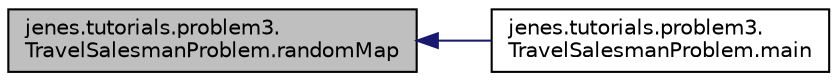 digraph "jenes.tutorials.problem3.TravelSalesmanProblem.randomMap"
{
  edge [fontname="Helvetica",fontsize="10",labelfontname="Helvetica",labelfontsize="10"];
  node [fontname="Helvetica",fontsize="10",shape=record];
  rankdir="LR";
  Node1 [label="jenes.tutorials.problem3.\lTravelSalesmanProblem.randomMap",height=0.2,width=0.4,color="black", fillcolor="grey75", style="filled" fontcolor="black"];
  Node1 -> Node2 [dir="back",color="midnightblue",fontsize="10",style="solid"];
  Node2 [label="jenes.tutorials.problem3.\lTravelSalesmanProblem.main",height=0.2,width=0.4,color="black", fillcolor="white", style="filled",URL="$classjenes_1_1tutorials_1_1problem3_1_1_travel_salesman_problem.html#a2ca005fbeba6c5fdf1406aed8ebd6b56"];
}
